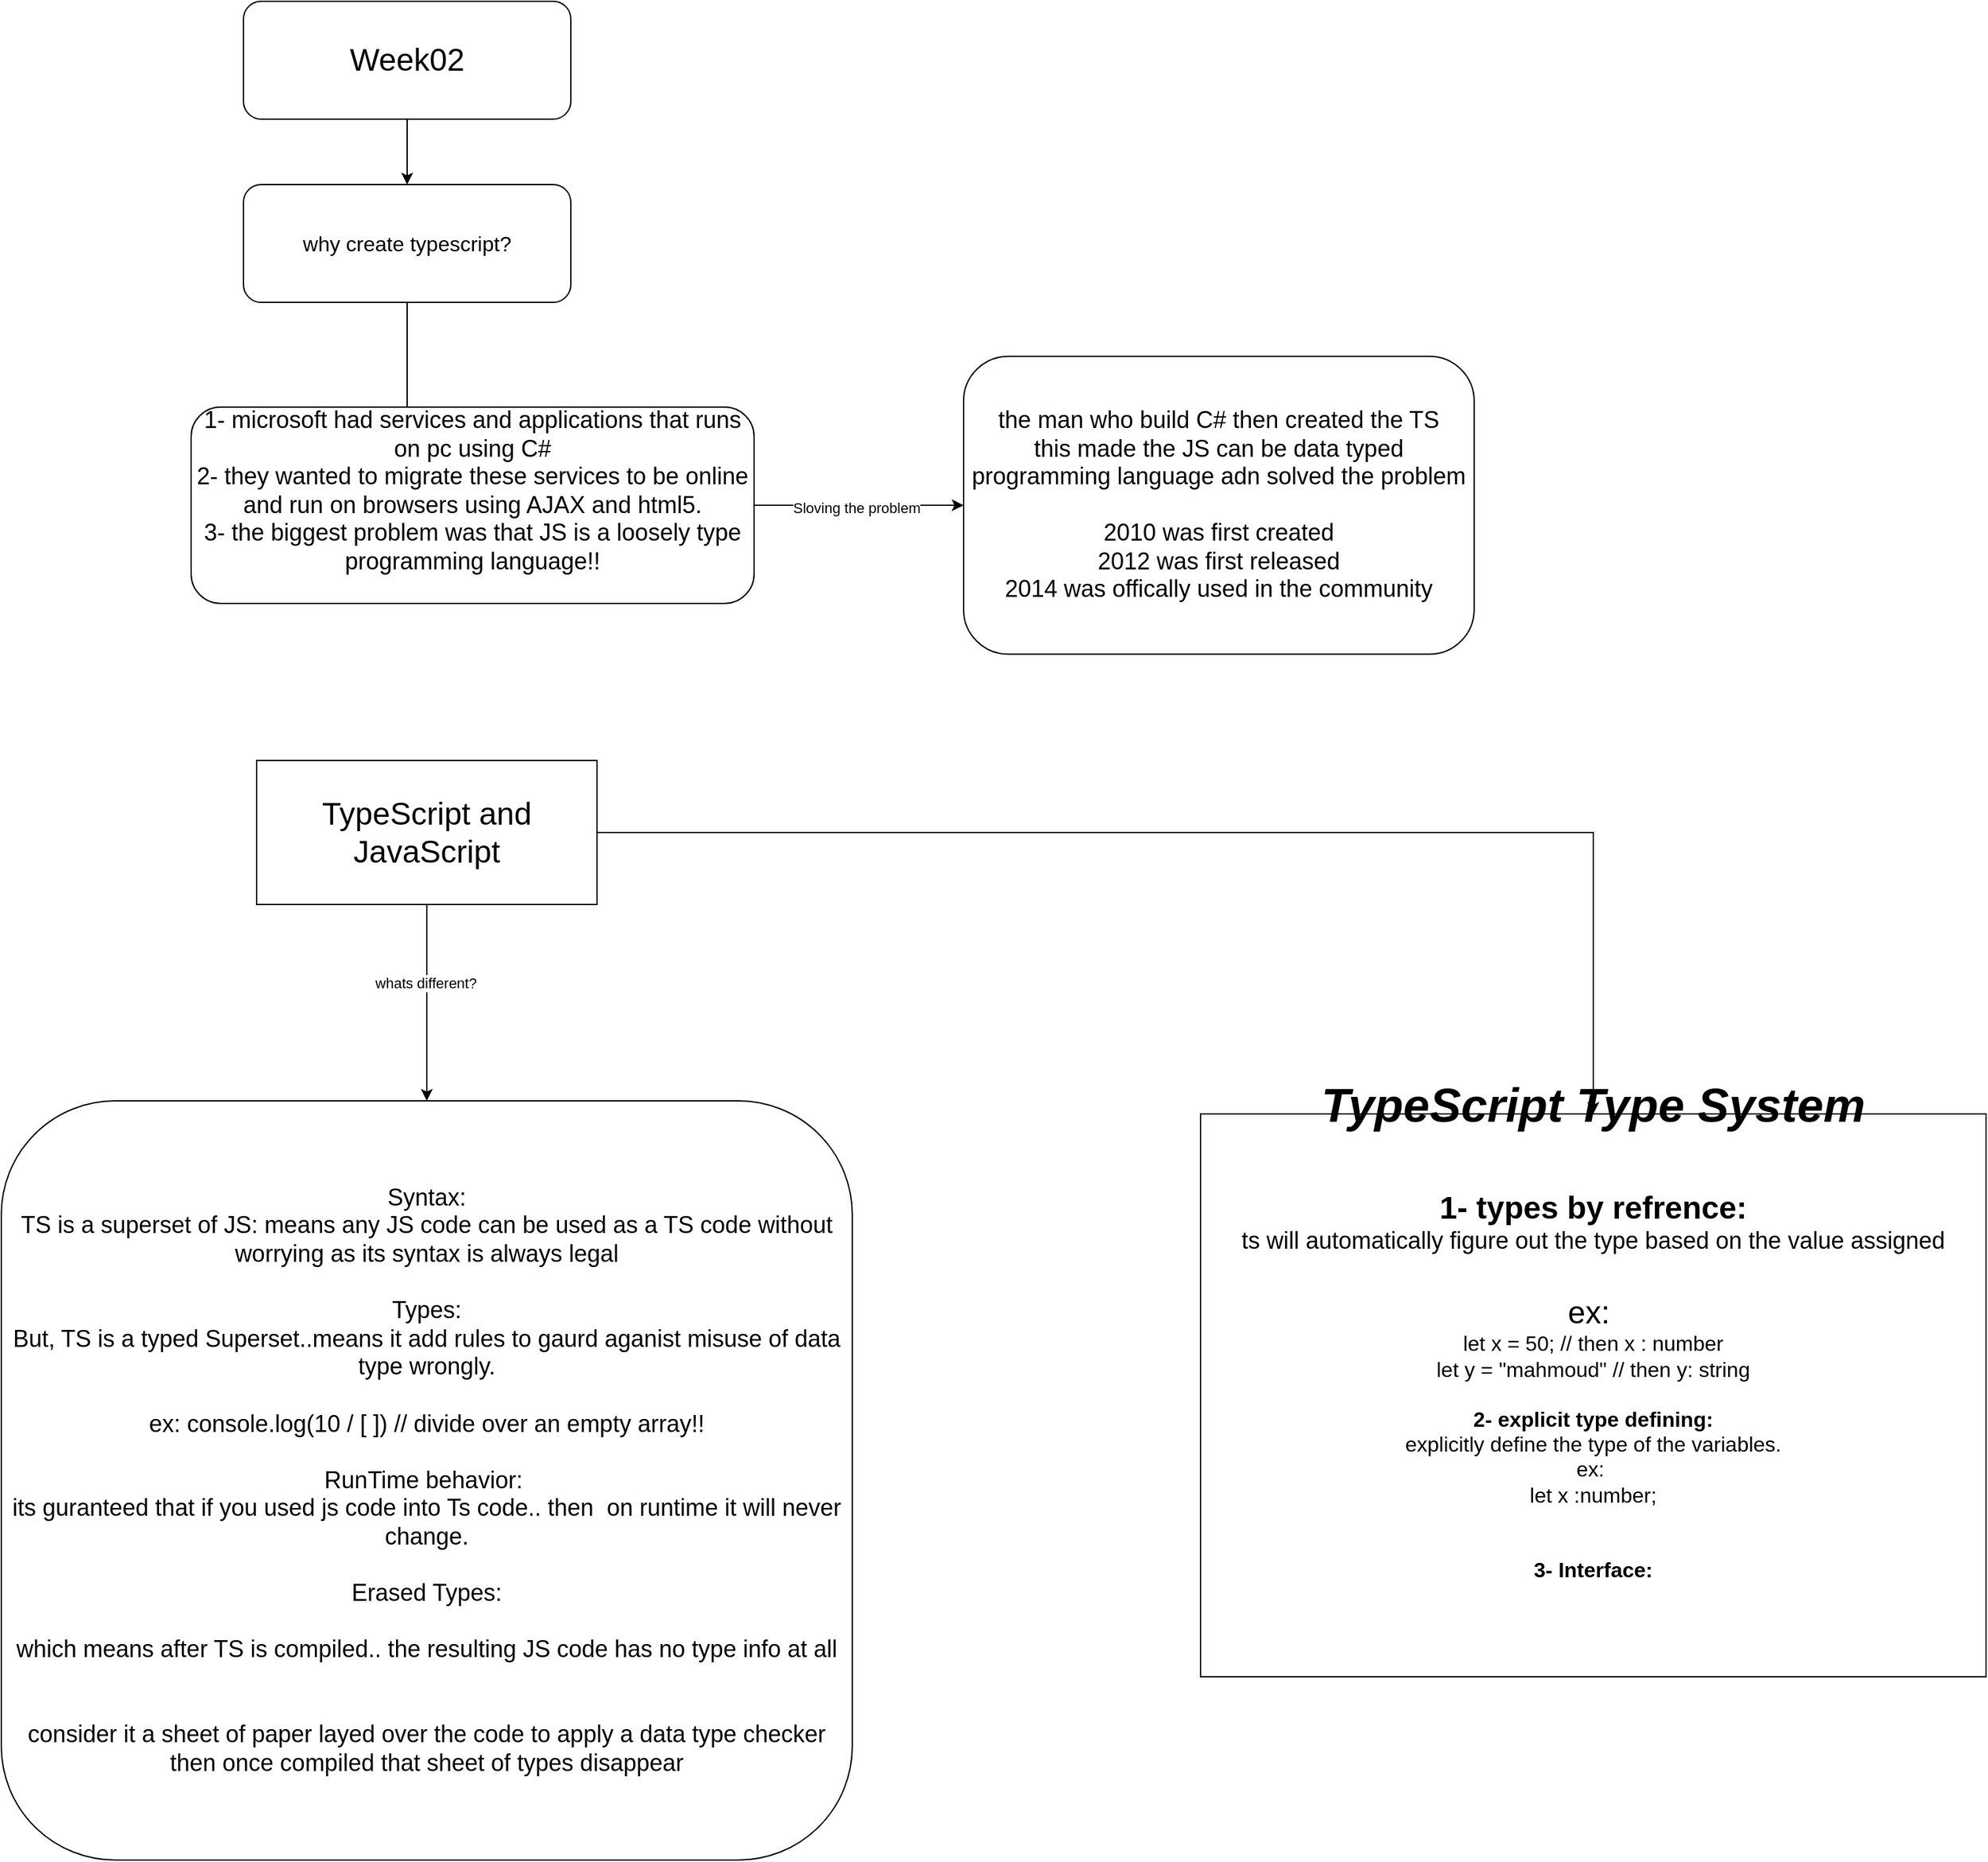 <mxfile version="28.2.8">
  <diagram name="Session01" id="sKfoSfey81m6tlIfUG-q">
    <mxGraphModel dx="922" dy="395" grid="1" gridSize="10" guides="1" tooltips="1" connect="1" arrows="1" fold="1" page="1" pageScale="1" pageWidth="850" pageHeight="1100" math="0" shadow="0">
      <root>
        <mxCell id="0" />
        <mxCell id="1" parent="0" />
        <mxCell id="qMXh6y4ZaTFWbHs2PfgU-4" value="" style="edgeStyle=orthogonalEdgeStyle;rounded=0;orthogonalLoop=1;jettySize=auto;html=1;" edge="1" parent="1" source="qMXh6y4ZaTFWbHs2PfgU-1" target="qMXh6y4ZaTFWbHs2PfgU-3">
          <mxGeometry relative="1" as="geometry" />
        </mxCell>
        <mxCell id="qMXh6y4ZaTFWbHs2PfgU-1" value="&lt;div&gt;&lt;span style=&quot;font-size: 24px;&quot;&gt;Week02&lt;/span&gt;&lt;/div&gt;" style="rounded=1;whiteSpace=wrap;html=1;" vertex="1" parent="1">
          <mxGeometry x="260" y="60" width="250" height="90" as="geometry" />
        </mxCell>
        <mxCell id="qMXh6y4ZaTFWbHs2PfgU-6" value="" style="edgeStyle=orthogonalEdgeStyle;rounded=0;orthogonalLoop=1;jettySize=auto;html=1;" edge="1" parent="1" source="qMXh6y4ZaTFWbHs2PfgU-3">
          <mxGeometry relative="1" as="geometry">
            <mxPoint x="385" y="385" as="targetPoint" />
          </mxGeometry>
        </mxCell>
        <mxCell id="qMXh6y4ZaTFWbHs2PfgU-3" value="&lt;font size=&quot;3&quot;&gt;why create typescript?&lt;/font&gt;" style="rounded=1;whiteSpace=wrap;html=1;" vertex="1" parent="1">
          <mxGeometry x="260" y="200" width="250" height="90" as="geometry" />
        </mxCell>
        <mxCell id="qMXh6y4ZaTFWbHs2PfgU-9" value="" style="edgeStyle=orthogonalEdgeStyle;rounded=0;orthogonalLoop=1;jettySize=auto;html=1;" edge="1" parent="1" source="qMXh6y4ZaTFWbHs2PfgU-7" target="qMXh6y4ZaTFWbHs2PfgU-8">
          <mxGeometry relative="1" as="geometry" />
        </mxCell>
        <mxCell id="qMXh6y4ZaTFWbHs2PfgU-10" value="Sloving the problem" style="edgeLabel;html=1;align=center;verticalAlign=middle;resizable=0;points=[];" vertex="1" connectable="0" parent="qMXh6y4ZaTFWbHs2PfgU-9">
          <mxGeometry x="-0.033" y="-2" relative="1" as="geometry">
            <mxPoint as="offset" />
          </mxGeometry>
        </mxCell>
        <mxCell id="qMXh6y4ZaTFWbHs2PfgU-7" value="&lt;font style=&quot;font-size: 18px;&quot;&gt;1- microsoft had services and applications that runs on pc using C#&lt;/font&gt;&lt;div&gt;&lt;font style=&quot;font-size: 18px;&quot;&gt;2- they wanted to migrate these services to be online and run on browsers using AJAX and html5.&lt;/font&gt;&lt;/div&gt;&lt;div&gt;&lt;font style=&quot;font-size: 18px;&quot;&gt;3- the biggest problem was that JS is a loosely type programming language!!&lt;/font&gt;&lt;/div&gt;&lt;div&gt;&lt;font style=&quot;font-size: 18px;&quot;&gt;&lt;br&gt;&lt;/font&gt;&lt;/div&gt;" style="rounded=1;whiteSpace=wrap;html=1;" vertex="1" parent="1">
          <mxGeometry x="220" y="370" width="430" height="150" as="geometry" />
        </mxCell>
        <mxCell id="qMXh6y4ZaTFWbHs2PfgU-8" value="&lt;font style=&quot;font-size: 18px;&quot;&gt;the man who build C# then created the TS&lt;/font&gt;&lt;div&gt;&lt;span style=&quot;font-size: 18px;&quot;&gt;this made the JS can be data typed programming language adn solved the problem&lt;/span&gt;&lt;/div&gt;&lt;div&gt;&lt;span style=&quot;font-size: 18px;&quot;&gt;&lt;br&gt;&lt;/span&gt;&lt;/div&gt;&lt;div&gt;&lt;span style=&quot;font-size: 18px;&quot;&gt;2010 was first created&lt;/span&gt;&lt;/div&gt;&lt;div&gt;&lt;span style=&quot;font-size: 18px;&quot;&gt;2012 was first released&lt;/span&gt;&lt;/div&gt;&lt;div&gt;&lt;span style=&quot;font-size: 18px;&quot;&gt;2014 was offically used in the community&lt;/span&gt;&lt;/div&gt;" style="rounded=1;whiteSpace=wrap;html=1;" vertex="1" parent="1">
          <mxGeometry x="810" y="331.25" width="390" height="227.5" as="geometry" />
        </mxCell>
        <mxCell id="qMXh6y4ZaTFWbHs2PfgU-15" style="edgeStyle=orthogonalEdgeStyle;rounded=0;orthogonalLoop=1;jettySize=auto;html=1;entryX=0.5;entryY=0;entryDx=0;entryDy=0;" edge="1" parent="1" source="qMXh6y4ZaTFWbHs2PfgU-11" target="qMXh6y4ZaTFWbHs2PfgU-14">
          <mxGeometry relative="1" as="geometry" />
        </mxCell>
        <mxCell id="qMXh6y4ZaTFWbHs2PfgU-16" value="whats different?" style="edgeLabel;html=1;align=center;verticalAlign=middle;resizable=0;points=[];" vertex="1" connectable="0" parent="qMXh6y4ZaTFWbHs2PfgU-15">
          <mxGeometry x="-0.198" y="-1" relative="1" as="geometry">
            <mxPoint as="offset" />
          </mxGeometry>
        </mxCell>
        <mxCell id="qMXh6y4ZaTFWbHs2PfgU-18" value="" style="edgeStyle=orthogonalEdgeStyle;rounded=0;orthogonalLoop=1;jettySize=auto;html=1;" edge="1" parent="1" source="qMXh6y4ZaTFWbHs2PfgU-11" target="qMXh6y4ZaTFWbHs2PfgU-17">
          <mxGeometry relative="1" as="geometry" />
        </mxCell>
        <mxCell id="qMXh6y4ZaTFWbHs2PfgU-11" value="&lt;font style=&quot;font-size: 24px;&quot;&gt;TypeScript and JavaScript&lt;/font&gt;" style="whiteSpace=wrap;html=1;" vertex="1" parent="1">
          <mxGeometry x="270" y="640" width="260" height="110" as="geometry" />
        </mxCell>
        <mxCell id="qMXh6y4ZaTFWbHs2PfgU-14" value="&lt;div&gt;&lt;span style=&quot;font-size: 18px;&quot;&gt;Syntax:&lt;/span&gt;&lt;/div&gt;&lt;span style=&quot;font-size: 18px;&quot;&gt;TS is a superset of JS: means any JS code can be used as a TS code without worrying as its syntax is always legal&lt;/span&gt;&lt;div&gt;&lt;span style=&quot;font-size: 18px;&quot;&gt;&lt;br&gt;&lt;/span&gt;&lt;/div&gt;&lt;div&gt;&lt;span style=&quot;font-size: 18px;&quot;&gt;Types:&lt;/span&gt;&lt;/div&gt;&lt;div&gt;&lt;span style=&quot;font-size: 18px;&quot;&gt;But, TS is a typed Superset..means it add rules to gaurd aganist misuse of data type wrongly.&lt;/span&gt;&lt;/div&gt;&lt;div&gt;&lt;span style=&quot;font-size: 18px;&quot;&gt;&lt;br&gt;&lt;/span&gt;&lt;/div&gt;&lt;div&gt;&lt;span style=&quot;font-size: 18px;&quot;&gt;ex: console.log(10 / [ ]) // divide over an empty array!!&lt;/span&gt;&lt;/div&gt;&lt;div&gt;&lt;span style=&quot;font-size: 18px;&quot;&gt;&lt;br&gt;&lt;/span&gt;&lt;/div&gt;&lt;div&gt;&lt;span style=&quot;font-size: 18px;&quot;&gt;RunTime behavior:&amp;nbsp;&lt;/span&gt;&lt;/div&gt;&lt;div&gt;&lt;span style=&quot;font-size: 18px;&quot;&gt;its guranteed that if you used js code into Ts code.. then&amp;nbsp; on runtime it will never change.&lt;/span&gt;&lt;/div&gt;&lt;div&gt;&lt;span style=&quot;font-size: 18px;&quot;&gt;&lt;br&gt;&lt;/span&gt;&lt;/div&gt;&lt;div&gt;&lt;span style=&quot;font-size: 18px;&quot;&gt;Erased Types:&lt;/span&gt;&lt;/div&gt;&lt;div&gt;&lt;span style=&quot;font-size: 18px;&quot;&gt;&lt;br&gt;&lt;/span&gt;&lt;/div&gt;&lt;div&gt;&lt;span style=&quot;font-size: 18px;&quot;&gt;which means after TS is compiled.. the resulting JS code has no type info at all&lt;/span&gt;&lt;/div&gt;&lt;div&gt;&lt;span style=&quot;font-size: 18px;&quot;&gt;&lt;br&gt;&lt;/span&gt;&lt;/div&gt;&lt;div&gt;&lt;span style=&quot;font-size: 18px;&quot;&gt;&lt;br&gt;&lt;/span&gt;&lt;/div&gt;&lt;div&gt;&lt;span style=&quot;font-size: 18px;&quot;&gt;consider it a sheet of paper layed over the code to apply a data type checker then once compiled that sheet of types disappear&lt;/span&gt;&lt;/div&gt;" style="rounded=1;whiteSpace=wrap;html=1;" vertex="1" parent="1">
          <mxGeometry x="75" y="900" width="650" height="580" as="geometry" />
        </mxCell>
        <mxCell id="qMXh6y4ZaTFWbHs2PfgU-17" value="&lt;font style=&quot;font-size: 36px;&quot;&gt;&lt;b&gt;&lt;i&gt;TypeScript Type System&lt;/i&gt;&lt;/b&gt;&lt;/font&gt;&lt;div&gt;&lt;font style=&quot;font-size: 36px;&quot;&gt;&lt;br&gt;&lt;/font&gt;&lt;/div&gt;&lt;div&gt;&lt;font style=&quot;font-size: 24px;&quot;&gt;&lt;b&gt;1- types by refrence:&lt;/b&gt;&lt;/font&gt;&lt;/div&gt;&lt;div&gt;&lt;font style=&quot;font-size: 18px;&quot;&gt;ts will automatically figure out the type based on the value assigned&lt;/font&gt;&lt;/div&gt;&lt;div&gt;&lt;font style=&quot;font-size: 24px;&quot;&gt;&lt;br&gt;&lt;/font&gt;&lt;/div&gt;&lt;div&gt;&lt;font style=&quot;font-size: 24px;&quot;&gt;ex:&amp;nbsp;&lt;/font&gt;&lt;/div&gt;&lt;div&gt;&lt;font size=&quot;3&quot;&gt;let x = 50; // then x : number&lt;/font&gt;&lt;/div&gt;&lt;div&gt;&lt;font size=&quot;3&quot;&gt;let y = &quot;mahmoud&quot; // then y: string&lt;/font&gt;&lt;/div&gt;&lt;div&gt;&lt;font size=&quot;3&quot;&gt;&lt;br&gt;&lt;/font&gt;&lt;/div&gt;&lt;div&gt;&lt;font size=&quot;3&quot;&gt;&lt;b&gt;2- explicit type defining:&lt;/b&gt;&lt;/font&gt;&lt;/div&gt;&lt;div&gt;&lt;font size=&quot;3&quot;&gt;explicitly define the type of the variables.&lt;/font&gt;&lt;/div&gt;&lt;div&gt;&lt;font size=&quot;3&quot;&gt;ex:&amp;nbsp;&lt;/font&gt;&lt;/div&gt;&lt;div&gt;&lt;font size=&quot;3&quot;&gt;let x :number;&lt;/font&gt;&lt;/div&gt;&lt;div&gt;&lt;font size=&quot;3&quot;&gt;&lt;br&gt;&lt;/font&gt;&lt;/div&gt;&lt;div&gt;&lt;font size=&quot;3&quot;&gt;&lt;br&gt;&lt;/font&gt;&lt;/div&gt;&lt;div&gt;&lt;font size=&quot;3&quot;&gt;&lt;b&gt;3- Interface:&lt;/b&gt;&lt;/font&gt;&lt;/div&gt;&lt;div&gt;&lt;font size=&quot;3&quot;&gt;&lt;br&gt;&lt;/font&gt;&lt;/div&gt;&lt;div&gt;&lt;br&gt;&lt;/div&gt;&lt;div&gt;&lt;font size=&quot;3&quot;&gt;&lt;br&gt;&lt;/font&gt;&lt;/div&gt;&lt;div&gt;&lt;font size=&quot;3&quot;&gt;&lt;br&gt;&lt;/font&gt;&lt;/div&gt;&lt;div&gt;&lt;span style=&quot;font-size: 24px;&quot;&gt;&lt;br&gt;&lt;/span&gt;&lt;/div&gt;" style="whiteSpace=wrap;html=1;" vertex="1" parent="1">
          <mxGeometry x="991" y="910" width="600" height="430" as="geometry" />
        </mxCell>
      </root>
    </mxGraphModel>
  </diagram>
</mxfile>
